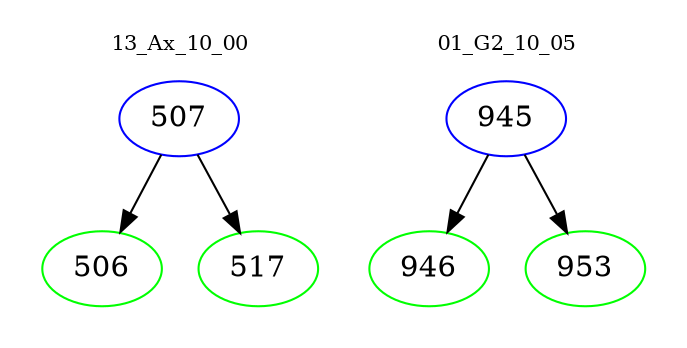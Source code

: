 digraph{
subgraph cluster_0 {
color = white
label = "13_Ax_10_00";
fontsize=10;
T0_507 [label="507", color="blue"]
T0_507 -> T0_506 [color="black"]
T0_506 [label="506", color="green"]
T0_507 -> T0_517 [color="black"]
T0_517 [label="517", color="green"]
}
subgraph cluster_1 {
color = white
label = "01_G2_10_05";
fontsize=10;
T1_945 [label="945", color="blue"]
T1_945 -> T1_946 [color="black"]
T1_946 [label="946", color="green"]
T1_945 -> T1_953 [color="black"]
T1_953 [label="953", color="green"]
}
}
